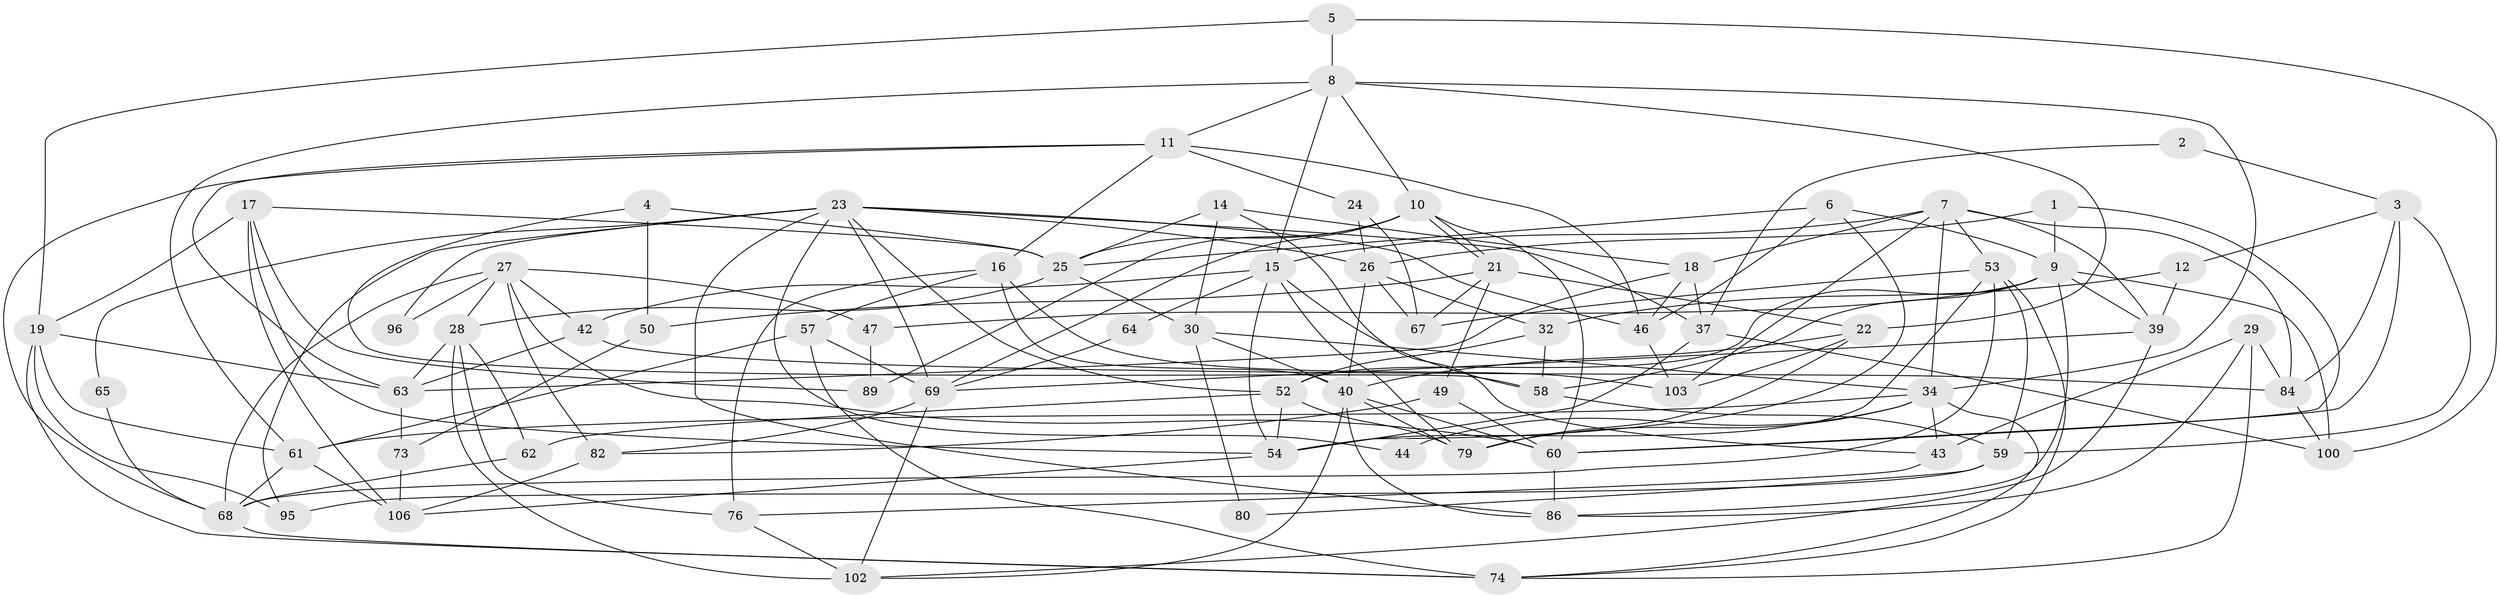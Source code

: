 // Generated by graph-tools (version 1.1) at 2025/52/02/27/25 19:52:08]
// undirected, 70 vertices, 170 edges
graph export_dot {
graph [start="1"]
  node [color=gray90,style=filled];
  1;
  2;
  3 [super="+13"];
  4;
  5;
  6;
  7 [super="+55"];
  8 [super="+75"];
  9 [super="+91"];
  10 [super="+31"];
  11 [super="+35"];
  12;
  14;
  15 [super="+45"];
  16 [super="+20"];
  17 [super="+77"];
  18 [super="+48"];
  19 [super="+99"];
  21;
  22 [super="+41"];
  23 [super="+51"];
  24;
  25 [super="+72"];
  26 [super="+93"];
  27 [super="+33"];
  28 [super="+87"];
  29 [super="+71"];
  30;
  32;
  34 [super="+36"];
  37 [super="+38"];
  39 [super="+104"];
  40 [super="+70"];
  42;
  43 [super="+85"];
  44;
  46 [super="+56"];
  47;
  49 [super="+90"];
  50;
  52 [super="+105"];
  53;
  54 [super="+101"];
  57 [super="+66"];
  58 [super="+94"];
  59;
  60 [super="+88"];
  61 [super="+83"];
  62;
  63;
  64;
  65;
  67 [super="+78"];
  68 [super="+98"];
  69 [super="+81"];
  73;
  74 [super="+97"];
  76;
  79;
  80;
  82;
  84 [super="+92"];
  86;
  89;
  95;
  96;
  100;
  102;
  103;
  106;
  1 -- 26;
  1 -- 60;
  1 -- 9;
  2 -- 37;
  2 -- 3;
  3 -- 12;
  3 -- 59;
  3 -- 60;
  3 -- 84;
  4 -- 58;
  4 -- 50;
  4 -- 25;
  5 -- 100;
  5 -- 19;
  5 -- 8;
  6 -- 46;
  6 -- 54;
  6 -- 25;
  6 -- 9;
  7 -- 15;
  7 -- 53;
  7 -- 103;
  7 -- 39;
  7 -- 34;
  7 -- 84;
  7 -- 18;
  8 -- 10;
  8 -- 34;
  8 -- 15;
  8 -- 22;
  8 -- 61;
  8 -- 11;
  9 -- 58;
  9 -- 86;
  9 -- 47;
  9 -- 52;
  9 -- 100;
  9 -- 39;
  10 -- 21;
  10 -- 21;
  10 -- 89;
  10 -- 25;
  10 -- 69;
  10 -- 60;
  11 -- 63;
  11 -- 24;
  11 -- 68;
  11 -- 46;
  11 -- 16;
  12 -- 39;
  12 -- 32;
  14 -- 30;
  14 -- 18;
  14 -- 43;
  14 -- 25;
  15 -- 42;
  15 -- 58 [weight=2];
  15 -- 64;
  15 -- 54;
  15 -- 79;
  16 -- 103 [weight=2];
  16 -- 40;
  16 -- 76;
  16 -- 57;
  17 -- 25;
  17 -- 89;
  17 -- 54;
  17 -- 106;
  17 -- 19;
  18 -- 37 [weight=2];
  18 -- 63;
  18 -- 46;
  19 -- 74;
  19 -- 61;
  19 -- 95;
  19 -- 63;
  21 -- 50;
  21 -- 67;
  21 -- 22;
  21 -- 49;
  22 -- 103;
  22 -- 40;
  22 -- 79;
  23 -- 52;
  23 -- 37;
  23 -- 86;
  23 -- 96;
  23 -- 26;
  23 -- 69;
  23 -- 65;
  23 -- 44;
  23 -- 46;
  23 -- 95;
  24 -- 26;
  24 -- 67;
  25 -- 30;
  25 -- 28;
  26 -- 67;
  26 -- 32;
  26 -- 40;
  27 -- 42;
  27 -- 82;
  27 -- 96;
  27 -- 28;
  27 -- 68;
  27 -- 60;
  27 -- 47;
  28 -- 63;
  28 -- 62;
  28 -- 102;
  28 -- 76;
  29 -- 74;
  29 -- 43;
  29 -- 86;
  29 -- 84;
  30 -- 80;
  30 -- 40;
  30 -- 34;
  32 -- 52;
  32 -- 58;
  34 -- 44;
  34 -- 43;
  34 -- 79;
  34 -- 61;
  34 -- 74;
  37 -- 100;
  37 -- 54;
  39 -- 102;
  39 -- 69;
  40 -- 86;
  40 -- 102;
  40 -- 79;
  40 -- 60;
  42 -- 63;
  42 -- 84;
  43 -- 76;
  46 -- 103;
  47 -- 89;
  49 -- 82;
  49 -- 60;
  50 -- 73;
  52 -- 54;
  52 -- 62;
  52 -- 79;
  53 -- 59;
  53 -- 67;
  53 -- 74;
  53 -- 54;
  53 -- 68;
  54 -- 106;
  57 -- 61;
  57 -- 74;
  57 -- 69;
  58 -- 59;
  59 -- 80;
  59 -- 95;
  60 -- 86;
  61 -- 106;
  61 -- 68;
  62 -- 68;
  63 -- 73;
  64 -- 69;
  65 -- 68;
  68 -- 74;
  69 -- 102;
  69 -- 82;
  73 -- 106;
  76 -- 102;
  82 -- 106;
  84 -- 100;
}
